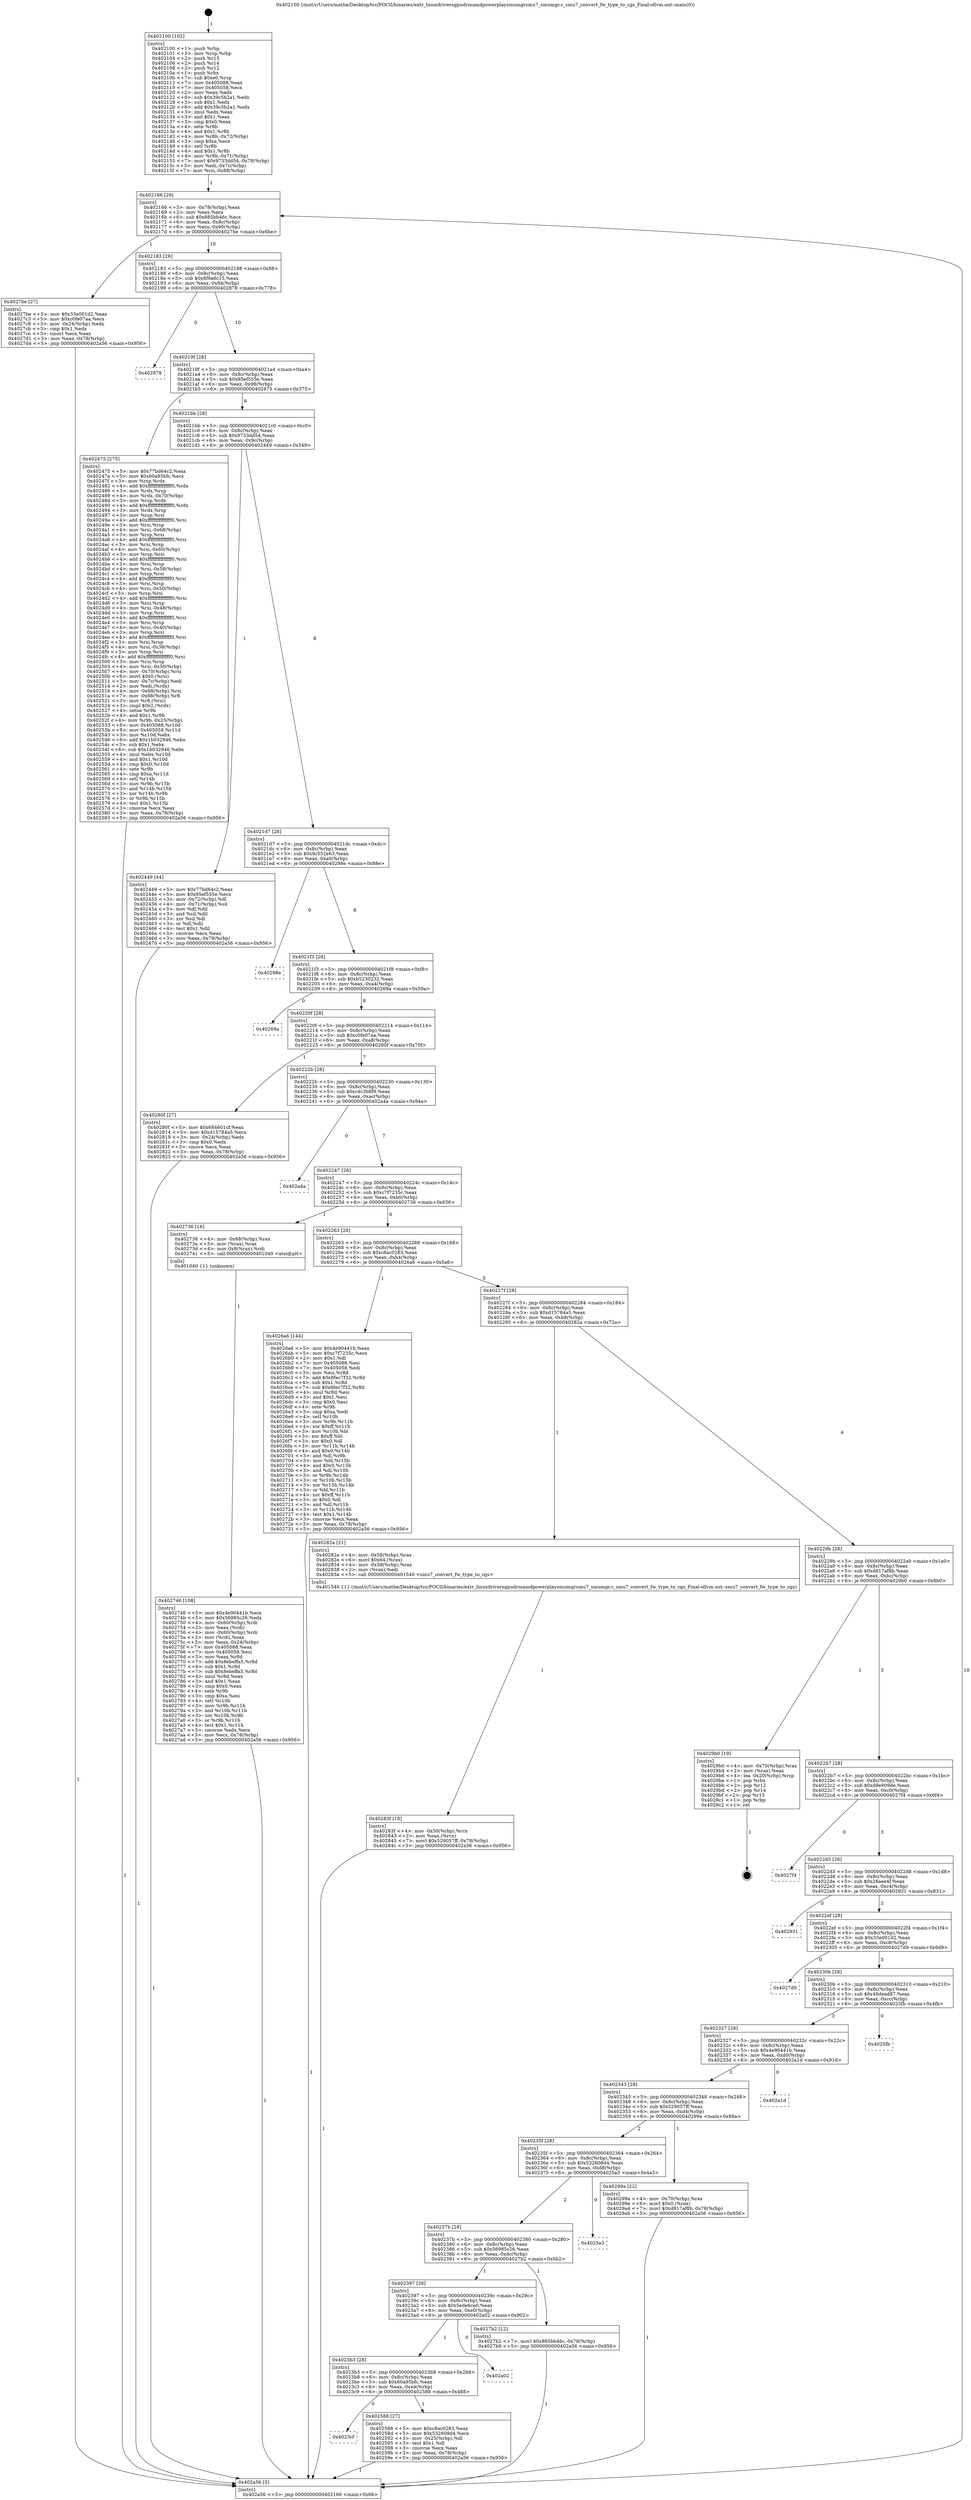 digraph "0x402100" {
  label = "0x402100 (/mnt/c/Users/mathe/Desktop/tcc/POCII/binaries/extr_linuxdriversgpudrmamdpowerplaysmumgrsmu7_smumgr.c_smu7_convert_fw_type_to_cgs_Final-ollvm.out::main(0))"
  labelloc = "t"
  node[shape=record]

  Entry [label="",width=0.3,height=0.3,shape=circle,fillcolor=black,style=filled]
  "0x402166" [label="{
     0x402166 [29]\l
     | [instrs]\l
     &nbsp;&nbsp;0x402166 \<+3\>: mov -0x78(%rbp),%eax\l
     &nbsp;&nbsp;0x402169 \<+2\>: mov %eax,%ecx\l
     &nbsp;&nbsp;0x40216b \<+6\>: sub $0x885bb46c,%ecx\l
     &nbsp;&nbsp;0x402171 \<+6\>: mov %eax,-0x8c(%rbp)\l
     &nbsp;&nbsp;0x402177 \<+6\>: mov %ecx,-0x90(%rbp)\l
     &nbsp;&nbsp;0x40217d \<+6\>: je 00000000004027be \<main+0x6be\>\l
  }"]
  "0x4027be" [label="{
     0x4027be [27]\l
     | [instrs]\l
     &nbsp;&nbsp;0x4027be \<+5\>: mov $0x33e001d2,%eax\l
     &nbsp;&nbsp;0x4027c3 \<+5\>: mov $0xc0fe07aa,%ecx\l
     &nbsp;&nbsp;0x4027c8 \<+3\>: mov -0x24(%rbp),%edx\l
     &nbsp;&nbsp;0x4027cb \<+3\>: cmp $0x1,%edx\l
     &nbsp;&nbsp;0x4027ce \<+3\>: cmovl %ecx,%eax\l
     &nbsp;&nbsp;0x4027d1 \<+3\>: mov %eax,-0x78(%rbp)\l
     &nbsp;&nbsp;0x4027d4 \<+5\>: jmp 0000000000402a56 \<main+0x956\>\l
  }"]
  "0x402183" [label="{
     0x402183 [28]\l
     | [instrs]\l
     &nbsp;&nbsp;0x402183 \<+5\>: jmp 0000000000402188 \<main+0x88\>\l
     &nbsp;&nbsp;0x402188 \<+6\>: mov -0x8c(%rbp),%eax\l
     &nbsp;&nbsp;0x40218e \<+5\>: sub $0x8f9a6c15,%eax\l
     &nbsp;&nbsp;0x402193 \<+6\>: mov %eax,-0x94(%rbp)\l
     &nbsp;&nbsp;0x402199 \<+6\>: je 0000000000402878 \<main+0x778\>\l
  }"]
  Exit [label="",width=0.3,height=0.3,shape=circle,fillcolor=black,style=filled,peripheries=2]
  "0x402878" [label="{
     0x402878\l
  }", style=dashed]
  "0x40219f" [label="{
     0x40219f [28]\l
     | [instrs]\l
     &nbsp;&nbsp;0x40219f \<+5\>: jmp 00000000004021a4 \<main+0xa4\>\l
     &nbsp;&nbsp;0x4021a4 \<+6\>: mov -0x8c(%rbp),%eax\l
     &nbsp;&nbsp;0x4021aa \<+5\>: sub $0x95ef555e,%eax\l
     &nbsp;&nbsp;0x4021af \<+6\>: mov %eax,-0x98(%rbp)\l
     &nbsp;&nbsp;0x4021b5 \<+6\>: je 0000000000402475 \<main+0x375\>\l
  }"]
  "0x40283f" [label="{
     0x40283f [18]\l
     | [instrs]\l
     &nbsp;&nbsp;0x40283f \<+4\>: mov -0x50(%rbp),%rcx\l
     &nbsp;&nbsp;0x402843 \<+2\>: mov %eax,(%rcx)\l
     &nbsp;&nbsp;0x402845 \<+7\>: movl $0x529057ff,-0x78(%rbp)\l
     &nbsp;&nbsp;0x40284c \<+5\>: jmp 0000000000402a56 \<main+0x956\>\l
  }"]
  "0x402475" [label="{
     0x402475 [275]\l
     | [instrs]\l
     &nbsp;&nbsp;0x402475 \<+5\>: mov $0x77bd64c2,%eax\l
     &nbsp;&nbsp;0x40247a \<+5\>: mov $0x60a95bfc,%ecx\l
     &nbsp;&nbsp;0x40247f \<+3\>: mov %rsp,%rdx\l
     &nbsp;&nbsp;0x402482 \<+4\>: add $0xfffffffffffffff0,%rdx\l
     &nbsp;&nbsp;0x402486 \<+3\>: mov %rdx,%rsp\l
     &nbsp;&nbsp;0x402489 \<+4\>: mov %rdx,-0x70(%rbp)\l
     &nbsp;&nbsp;0x40248d \<+3\>: mov %rsp,%rdx\l
     &nbsp;&nbsp;0x402490 \<+4\>: add $0xfffffffffffffff0,%rdx\l
     &nbsp;&nbsp;0x402494 \<+3\>: mov %rdx,%rsp\l
     &nbsp;&nbsp;0x402497 \<+3\>: mov %rsp,%rsi\l
     &nbsp;&nbsp;0x40249a \<+4\>: add $0xfffffffffffffff0,%rsi\l
     &nbsp;&nbsp;0x40249e \<+3\>: mov %rsi,%rsp\l
     &nbsp;&nbsp;0x4024a1 \<+4\>: mov %rsi,-0x68(%rbp)\l
     &nbsp;&nbsp;0x4024a5 \<+3\>: mov %rsp,%rsi\l
     &nbsp;&nbsp;0x4024a8 \<+4\>: add $0xfffffffffffffff0,%rsi\l
     &nbsp;&nbsp;0x4024ac \<+3\>: mov %rsi,%rsp\l
     &nbsp;&nbsp;0x4024af \<+4\>: mov %rsi,-0x60(%rbp)\l
     &nbsp;&nbsp;0x4024b3 \<+3\>: mov %rsp,%rsi\l
     &nbsp;&nbsp;0x4024b6 \<+4\>: add $0xfffffffffffffff0,%rsi\l
     &nbsp;&nbsp;0x4024ba \<+3\>: mov %rsi,%rsp\l
     &nbsp;&nbsp;0x4024bd \<+4\>: mov %rsi,-0x58(%rbp)\l
     &nbsp;&nbsp;0x4024c1 \<+3\>: mov %rsp,%rsi\l
     &nbsp;&nbsp;0x4024c4 \<+4\>: add $0xfffffffffffffff0,%rsi\l
     &nbsp;&nbsp;0x4024c8 \<+3\>: mov %rsi,%rsp\l
     &nbsp;&nbsp;0x4024cb \<+4\>: mov %rsi,-0x50(%rbp)\l
     &nbsp;&nbsp;0x4024cf \<+3\>: mov %rsp,%rsi\l
     &nbsp;&nbsp;0x4024d2 \<+4\>: add $0xfffffffffffffff0,%rsi\l
     &nbsp;&nbsp;0x4024d6 \<+3\>: mov %rsi,%rsp\l
     &nbsp;&nbsp;0x4024d9 \<+4\>: mov %rsi,-0x48(%rbp)\l
     &nbsp;&nbsp;0x4024dd \<+3\>: mov %rsp,%rsi\l
     &nbsp;&nbsp;0x4024e0 \<+4\>: add $0xfffffffffffffff0,%rsi\l
     &nbsp;&nbsp;0x4024e4 \<+3\>: mov %rsi,%rsp\l
     &nbsp;&nbsp;0x4024e7 \<+4\>: mov %rsi,-0x40(%rbp)\l
     &nbsp;&nbsp;0x4024eb \<+3\>: mov %rsp,%rsi\l
     &nbsp;&nbsp;0x4024ee \<+4\>: add $0xfffffffffffffff0,%rsi\l
     &nbsp;&nbsp;0x4024f2 \<+3\>: mov %rsi,%rsp\l
     &nbsp;&nbsp;0x4024f5 \<+4\>: mov %rsi,-0x38(%rbp)\l
     &nbsp;&nbsp;0x4024f9 \<+3\>: mov %rsp,%rsi\l
     &nbsp;&nbsp;0x4024fc \<+4\>: add $0xfffffffffffffff0,%rsi\l
     &nbsp;&nbsp;0x402500 \<+3\>: mov %rsi,%rsp\l
     &nbsp;&nbsp;0x402503 \<+4\>: mov %rsi,-0x30(%rbp)\l
     &nbsp;&nbsp;0x402507 \<+4\>: mov -0x70(%rbp),%rsi\l
     &nbsp;&nbsp;0x40250b \<+6\>: movl $0x0,(%rsi)\l
     &nbsp;&nbsp;0x402511 \<+3\>: mov -0x7c(%rbp),%edi\l
     &nbsp;&nbsp;0x402514 \<+2\>: mov %edi,(%rdx)\l
     &nbsp;&nbsp;0x402516 \<+4\>: mov -0x68(%rbp),%rsi\l
     &nbsp;&nbsp;0x40251a \<+7\>: mov -0x88(%rbp),%r8\l
     &nbsp;&nbsp;0x402521 \<+3\>: mov %r8,(%rsi)\l
     &nbsp;&nbsp;0x402524 \<+3\>: cmpl $0x2,(%rdx)\l
     &nbsp;&nbsp;0x402527 \<+4\>: setne %r9b\l
     &nbsp;&nbsp;0x40252b \<+4\>: and $0x1,%r9b\l
     &nbsp;&nbsp;0x40252f \<+4\>: mov %r9b,-0x25(%rbp)\l
     &nbsp;&nbsp;0x402533 \<+8\>: mov 0x405088,%r10d\l
     &nbsp;&nbsp;0x40253b \<+8\>: mov 0x405058,%r11d\l
     &nbsp;&nbsp;0x402543 \<+3\>: mov %r10d,%ebx\l
     &nbsp;&nbsp;0x402546 \<+6\>: add $0x1b032946,%ebx\l
     &nbsp;&nbsp;0x40254c \<+3\>: sub $0x1,%ebx\l
     &nbsp;&nbsp;0x40254f \<+6\>: sub $0x1b032946,%ebx\l
     &nbsp;&nbsp;0x402555 \<+4\>: imul %ebx,%r10d\l
     &nbsp;&nbsp;0x402559 \<+4\>: and $0x1,%r10d\l
     &nbsp;&nbsp;0x40255d \<+4\>: cmp $0x0,%r10d\l
     &nbsp;&nbsp;0x402561 \<+4\>: sete %r9b\l
     &nbsp;&nbsp;0x402565 \<+4\>: cmp $0xa,%r11d\l
     &nbsp;&nbsp;0x402569 \<+4\>: setl %r14b\l
     &nbsp;&nbsp;0x40256d \<+3\>: mov %r9b,%r15b\l
     &nbsp;&nbsp;0x402570 \<+3\>: and %r14b,%r15b\l
     &nbsp;&nbsp;0x402573 \<+3\>: xor %r14b,%r9b\l
     &nbsp;&nbsp;0x402576 \<+3\>: or %r9b,%r15b\l
     &nbsp;&nbsp;0x402579 \<+4\>: test $0x1,%r15b\l
     &nbsp;&nbsp;0x40257d \<+3\>: cmovne %ecx,%eax\l
     &nbsp;&nbsp;0x402580 \<+3\>: mov %eax,-0x78(%rbp)\l
     &nbsp;&nbsp;0x402583 \<+5\>: jmp 0000000000402a56 \<main+0x956\>\l
  }"]
  "0x4021bb" [label="{
     0x4021bb [28]\l
     | [instrs]\l
     &nbsp;&nbsp;0x4021bb \<+5\>: jmp 00000000004021c0 \<main+0xc0\>\l
     &nbsp;&nbsp;0x4021c0 \<+6\>: mov -0x8c(%rbp),%eax\l
     &nbsp;&nbsp;0x4021c6 \<+5\>: sub $0x9733dd54,%eax\l
     &nbsp;&nbsp;0x4021cb \<+6\>: mov %eax,-0x9c(%rbp)\l
     &nbsp;&nbsp;0x4021d1 \<+6\>: je 0000000000402449 \<main+0x349\>\l
  }"]
  "0x402746" [label="{
     0x402746 [108]\l
     | [instrs]\l
     &nbsp;&nbsp;0x402746 \<+5\>: mov $0x4e90441b,%ecx\l
     &nbsp;&nbsp;0x40274b \<+5\>: mov $0x56985c26,%edx\l
     &nbsp;&nbsp;0x402750 \<+4\>: mov -0x60(%rbp),%rdi\l
     &nbsp;&nbsp;0x402754 \<+2\>: mov %eax,(%rdi)\l
     &nbsp;&nbsp;0x402756 \<+4\>: mov -0x60(%rbp),%rdi\l
     &nbsp;&nbsp;0x40275a \<+2\>: mov (%rdi),%eax\l
     &nbsp;&nbsp;0x40275c \<+3\>: mov %eax,-0x24(%rbp)\l
     &nbsp;&nbsp;0x40275f \<+7\>: mov 0x405088,%eax\l
     &nbsp;&nbsp;0x402766 \<+7\>: mov 0x405058,%esi\l
     &nbsp;&nbsp;0x40276d \<+3\>: mov %eax,%r8d\l
     &nbsp;&nbsp;0x402770 \<+7\>: add $0x8ebeffa5,%r8d\l
     &nbsp;&nbsp;0x402777 \<+4\>: sub $0x1,%r8d\l
     &nbsp;&nbsp;0x40277b \<+7\>: sub $0x8ebeffa5,%r8d\l
     &nbsp;&nbsp;0x402782 \<+4\>: imul %r8d,%eax\l
     &nbsp;&nbsp;0x402786 \<+3\>: and $0x1,%eax\l
     &nbsp;&nbsp;0x402789 \<+3\>: cmp $0x0,%eax\l
     &nbsp;&nbsp;0x40278c \<+4\>: sete %r9b\l
     &nbsp;&nbsp;0x402790 \<+3\>: cmp $0xa,%esi\l
     &nbsp;&nbsp;0x402793 \<+4\>: setl %r10b\l
     &nbsp;&nbsp;0x402797 \<+3\>: mov %r9b,%r11b\l
     &nbsp;&nbsp;0x40279a \<+3\>: and %r10b,%r11b\l
     &nbsp;&nbsp;0x40279d \<+3\>: xor %r10b,%r9b\l
     &nbsp;&nbsp;0x4027a0 \<+3\>: or %r9b,%r11b\l
     &nbsp;&nbsp;0x4027a3 \<+4\>: test $0x1,%r11b\l
     &nbsp;&nbsp;0x4027a7 \<+3\>: cmovne %edx,%ecx\l
     &nbsp;&nbsp;0x4027aa \<+3\>: mov %ecx,-0x78(%rbp)\l
     &nbsp;&nbsp;0x4027ad \<+5\>: jmp 0000000000402a56 \<main+0x956\>\l
  }"]
  "0x402449" [label="{
     0x402449 [44]\l
     | [instrs]\l
     &nbsp;&nbsp;0x402449 \<+5\>: mov $0x77bd64c2,%eax\l
     &nbsp;&nbsp;0x40244e \<+5\>: mov $0x95ef555e,%ecx\l
     &nbsp;&nbsp;0x402453 \<+3\>: mov -0x72(%rbp),%dl\l
     &nbsp;&nbsp;0x402456 \<+4\>: mov -0x71(%rbp),%sil\l
     &nbsp;&nbsp;0x40245a \<+3\>: mov %dl,%dil\l
     &nbsp;&nbsp;0x40245d \<+3\>: and %sil,%dil\l
     &nbsp;&nbsp;0x402460 \<+3\>: xor %sil,%dl\l
     &nbsp;&nbsp;0x402463 \<+3\>: or %dl,%dil\l
     &nbsp;&nbsp;0x402466 \<+4\>: test $0x1,%dil\l
     &nbsp;&nbsp;0x40246a \<+3\>: cmovne %ecx,%eax\l
     &nbsp;&nbsp;0x40246d \<+3\>: mov %eax,-0x78(%rbp)\l
     &nbsp;&nbsp;0x402470 \<+5\>: jmp 0000000000402a56 \<main+0x956\>\l
  }"]
  "0x4021d7" [label="{
     0x4021d7 [28]\l
     | [instrs]\l
     &nbsp;&nbsp;0x4021d7 \<+5\>: jmp 00000000004021dc \<main+0xdc\>\l
     &nbsp;&nbsp;0x4021dc \<+6\>: mov -0x8c(%rbp),%eax\l
     &nbsp;&nbsp;0x4021e2 \<+5\>: sub $0x9c552e63,%eax\l
     &nbsp;&nbsp;0x4021e7 \<+6\>: mov %eax,-0xa0(%rbp)\l
     &nbsp;&nbsp;0x4021ed \<+6\>: je 000000000040298e \<main+0x88e\>\l
  }"]
  "0x402a56" [label="{
     0x402a56 [5]\l
     | [instrs]\l
     &nbsp;&nbsp;0x402a56 \<+5\>: jmp 0000000000402166 \<main+0x66\>\l
  }"]
  "0x402100" [label="{
     0x402100 [102]\l
     | [instrs]\l
     &nbsp;&nbsp;0x402100 \<+1\>: push %rbp\l
     &nbsp;&nbsp;0x402101 \<+3\>: mov %rsp,%rbp\l
     &nbsp;&nbsp;0x402104 \<+2\>: push %r15\l
     &nbsp;&nbsp;0x402106 \<+2\>: push %r14\l
     &nbsp;&nbsp;0x402108 \<+2\>: push %r12\l
     &nbsp;&nbsp;0x40210a \<+1\>: push %rbx\l
     &nbsp;&nbsp;0x40210b \<+7\>: sub $0xe0,%rsp\l
     &nbsp;&nbsp;0x402112 \<+7\>: mov 0x405088,%eax\l
     &nbsp;&nbsp;0x402119 \<+7\>: mov 0x405058,%ecx\l
     &nbsp;&nbsp;0x402120 \<+2\>: mov %eax,%edx\l
     &nbsp;&nbsp;0x402122 \<+6\>: sub $0x39c5b2a1,%edx\l
     &nbsp;&nbsp;0x402128 \<+3\>: sub $0x1,%edx\l
     &nbsp;&nbsp;0x40212b \<+6\>: add $0x39c5b2a1,%edx\l
     &nbsp;&nbsp;0x402131 \<+3\>: imul %edx,%eax\l
     &nbsp;&nbsp;0x402134 \<+3\>: and $0x1,%eax\l
     &nbsp;&nbsp;0x402137 \<+3\>: cmp $0x0,%eax\l
     &nbsp;&nbsp;0x40213a \<+4\>: sete %r8b\l
     &nbsp;&nbsp;0x40213e \<+4\>: and $0x1,%r8b\l
     &nbsp;&nbsp;0x402142 \<+4\>: mov %r8b,-0x72(%rbp)\l
     &nbsp;&nbsp;0x402146 \<+3\>: cmp $0xa,%ecx\l
     &nbsp;&nbsp;0x402149 \<+4\>: setl %r8b\l
     &nbsp;&nbsp;0x40214d \<+4\>: and $0x1,%r8b\l
     &nbsp;&nbsp;0x402151 \<+4\>: mov %r8b,-0x71(%rbp)\l
     &nbsp;&nbsp;0x402155 \<+7\>: movl $0x9733dd54,-0x78(%rbp)\l
     &nbsp;&nbsp;0x40215c \<+3\>: mov %edi,-0x7c(%rbp)\l
     &nbsp;&nbsp;0x40215f \<+7\>: mov %rsi,-0x88(%rbp)\l
  }"]
  "0x4023cf" [label="{
     0x4023cf\l
  }", style=dashed]
  "0x402588" [label="{
     0x402588 [27]\l
     | [instrs]\l
     &nbsp;&nbsp;0x402588 \<+5\>: mov $0xc8ac0283,%eax\l
     &nbsp;&nbsp;0x40258d \<+5\>: mov $0x532608d4,%ecx\l
     &nbsp;&nbsp;0x402592 \<+3\>: mov -0x25(%rbp),%dl\l
     &nbsp;&nbsp;0x402595 \<+3\>: test $0x1,%dl\l
     &nbsp;&nbsp;0x402598 \<+3\>: cmovne %ecx,%eax\l
     &nbsp;&nbsp;0x40259b \<+3\>: mov %eax,-0x78(%rbp)\l
     &nbsp;&nbsp;0x40259e \<+5\>: jmp 0000000000402a56 \<main+0x956\>\l
  }"]
  "0x40298e" [label="{
     0x40298e\l
  }", style=dashed]
  "0x4021f3" [label="{
     0x4021f3 [28]\l
     | [instrs]\l
     &nbsp;&nbsp;0x4021f3 \<+5\>: jmp 00000000004021f8 \<main+0xf8\>\l
     &nbsp;&nbsp;0x4021f8 \<+6\>: mov -0x8c(%rbp),%eax\l
     &nbsp;&nbsp;0x4021fe \<+5\>: sub $0xb5230232,%eax\l
     &nbsp;&nbsp;0x402203 \<+6\>: mov %eax,-0xa4(%rbp)\l
     &nbsp;&nbsp;0x402209 \<+6\>: je 000000000040269a \<main+0x59a\>\l
  }"]
  "0x4023b3" [label="{
     0x4023b3 [28]\l
     | [instrs]\l
     &nbsp;&nbsp;0x4023b3 \<+5\>: jmp 00000000004023b8 \<main+0x2b8\>\l
     &nbsp;&nbsp;0x4023b8 \<+6\>: mov -0x8c(%rbp),%eax\l
     &nbsp;&nbsp;0x4023be \<+5\>: sub $0x60a95bfc,%eax\l
     &nbsp;&nbsp;0x4023c3 \<+6\>: mov %eax,-0xe4(%rbp)\l
     &nbsp;&nbsp;0x4023c9 \<+6\>: je 0000000000402588 \<main+0x488\>\l
  }"]
  "0x40269a" [label="{
     0x40269a\l
  }", style=dashed]
  "0x40220f" [label="{
     0x40220f [28]\l
     | [instrs]\l
     &nbsp;&nbsp;0x40220f \<+5\>: jmp 0000000000402214 \<main+0x114\>\l
     &nbsp;&nbsp;0x402214 \<+6\>: mov -0x8c(%rbp),%eax\l
     &nbsp;&nbsp;0x40221a \<+5\>: sub $0xc0fe07aa,%eax\l
     &nbsp;&nbsp;0x40221f \<+6\>: mov %eax,-0xa8(%rbp)\l
     &nbsp;&nbsp;0x402225 \<+6\>: je 000000000040280f \<main+0x70f\>\l
  }"]
  "0x402a02" [label="{
     0x402a02\l
  }", style=dashed]
  "0x40280f" [label="{
     0x40280f [27]\l
     | [instrs]\l
     &nbsp;&nbsp;0x40280f \<+5\>: mov $0x684601cf,%eax\l
     &nbsp;&nbsp;0x402814 \<+5\>: mov $0xd15784a5,%ecx\l
     &nbsp;&nbsp;0x402819 \<+3\>: mov -0x24(%rbp),%edx\l
     &nbsp;&nbsp;0x40281c \<+3\>: cmp $0x0,%edx\l
     &nbsp;&nbsp;0x40281f \<+3\>: cmove %ecx,%eax\l
     &nbsp;&nbsp;0x402822 \<+3\>: mov %eax,-0x78(%rbp)\l
     &nbsp;&nbsp;0x402825 \<+5\>: jmp 0000000000402a56 \<main+0x956\>\l
  }"]
  "0x40222b" [label="{
     0x40222b [28]\l
     | [instrs]\l
     &nbsp;&nbsp;0x40222b \<+5\>: jmp 0000000000402230 \<main+0x130\>\l
     &nbsp;&nbsp;0x402230 \<+6\>: mov -0x8c(%rbp),%eax\l
     &nbsp;&nbsp;0x402236 \<+5\>: sub $0xc4c3b8f9,%eax\l
     &nbsp;&nbsp;0x40223b \<+6\>: mov %eax,-0xac(%rbp)\l
     &nbsp;&nbsp;0x402241 \<+6\>: je 0000000000402a4a \<main+0x94a\>\l
  }"]
  "0x402397" [label="{
     0x402397 [28]\l
     | [instrs]\l
     &nbsp;&nbsp;0x402397 \<+5\>: jmp 000000000040239c \<main+0x29c\>\l
     &nbsp;&nbsp;0x40239c \<+6\>: mov -0x8c(%rbp),%eax\l
     &nbsp;&nbsp;0x4023a2 \<+5\>: sub $0x5ede6ce0,%eax\l
     &nbsp;&nbsp;0x4023a7 \<+6\>: mov %eax,-0xe0(%rbp)\l
     &nbsp;&nbsp;0x4023ad \<+6\>: je 0000000000402a02 \<main+0x902\>\l
  }"]
  "0x402a4a" [label="{
     0x402a4a\l
  }", style=dashed]
  "0x402247" [label="{
     0x402247 [28]\l
     | [instrs]\l
     &nbsp;&nbsp;0x402247 \<+5\>: jmp 000000000040224c \<main+0x14c\>\l
     &nbsp;&nbsp;0x40224c \<+6\>: mov -0x8c(%rbp),%eax\l
     &nbsp;&nbsp;0x402252 \<+5\>: sub $0xc7f7235c,%eax\l
     &nbsp;&nbsp;0x402257 \<+6\>: mov %eax,-0xb0(%rbp)\l
     &nbsp;&nbsp;0x40225d \<+6\>: je 0000000000402736 \<main+0x636\>\l
  }"]
  "0x4027b2" [label="{
     0x4027b2 [12]\l
     | [instrs]\l
     &nbsp;&nbsp;0x4027b2 \<+7\>: movl $0x885bb46c,-0x78(%rbp)\l
     &nbsp;&nbsp;0x4027b9 \<+5\>: jmp 0000000000402a56 \<main+0x956\>\l
  }"]
  "0x402736" [label="{
     0x402736 [16]\l
     | [instrs]\l
     &nbsp;&nbsp;0x402736 \<+4\>: mov -0x68(%rbp),%rax\l
     &nbsp;&nbsp;0x40273a \<+3\>: mov (%rax),%rax\l
     &nbsp;&nbsp;0x40273d \<+4\>: mov 0x8(%rax),%rdi\l
     &nbsp;&nbsp;0x402741 \<+5\>: call 0000000000401040 \<atoi@plt\>\l
     | [calls]\l
     &nbsp;&nbsp;0x401040 \{1\} (unknown)\l
  }"]
  "0x402263" [label="{
     0x402263 [28]\l
     | [instrs]\l
     &nbsp;&nbsp;0x402263 \<+5\>: jmp 0000000000402268 \<main+0x168\>\l
     &nbsp;&nbsp;0x402268 \<+6\>: mov -0x8c(%rbp),%eax\l
     &nbsp;&nbsp;0x40226e \<+5\>: sub $0xc8ac0283,%eax\l
     &nbsp;&nbsp;0x402273 \<+6\>: mov %eax,-0xb4(%rbp)\l
     &nbsp;&nbsp;0x402279 \<+6\>: je 00000000004026a6 \<main+0x5a6\>\l
  }"]
  "0x40237b" [label="{
     0x40237b [28]\l
     | [instrs]\l
     &nbsp;&nbsp;0x40237b \<+5\>: jmp 0000000000402380 \<main+0x280\>\l
     &nbsp;&nbsp;0x402380 \<+6\>: mov -0x8c(%rbp),%eax\l
     &nbsp;&nbsp;0x402386 \<+5\>: sub $0x56985c26,%eax\l
     &nbsp;&nbsp;0x40238b \<+6\>: mov %eax,-0xdc(%rbp)\l
     &nbsp;&nbsp;0x402391 \<+6\>: je 00000000004027b2 \<main+0x6b2\>\l
  }"]
  "0x4026a6" [label="{
     0x4026a6 [144]\l
     | [instrs]\l
     &nbsp;&nbsp;0x4026a6 \<+5\>: mov $0x4e90441b,%eax\l
     &nbsp;&nbsp;0x4026ab \<+5\>: mov $0xc7f7235c,%ecx\l
     &nbsp;&nbsp;0x4026b0 \<+2\>: mov $0x1,%dl\l
     &nbsp;&nbsp;0x4026b2 \<+7\>: mov 0x405088,%esi\l
     &nbsp;&nbsp;0x4026b9 \<+7\>: mov 0x405058,%edi\l
     &nbsp;&nbsp;0x4026c0 \<+3\>: mov %esi,%r8d\l
     &nbsp;&nbsp;0x4026c3 \<+7\>: add $0x8fec7f32,%r8d\l
     &nbsp;&nbsp;0x4026ca \<+4\>: sub $0x1,%r8d\l
     &nbsp;&nbsp;0x4026ce \<+7\>: sub $0x8fec7f32,%r8d\l
     &nbsp;&nbsp;0x4026d5 \<+4\>: imul %r8d,%esi\l
     &nbsp;&nbsp;0x4026d9 \<+3\>: and $0x1,%esi\l
     &nbsp;&nbsp;0x4026dc \<+3\>: cmp $0x0,%esi\l
     &nbsp;&nbsp;0x4026df \<+4\>: sete %r9b\l
     &nbsp;&nbsp;0x4026e3 \<+3\>: cmp $0xa,%edi\l
     &nbsp;&nbsp;0x4026e6 \<+4\>: setl %r10b\l
     &nbsp;&nbsp;0x4026ea \<+3\>: mov %r9b,%r11b\l
     &nbsp;&nbsp;0x4026ed \<+4\>: xor $0xff,%r11b\l
     &nbsp;&nbsp;0x4026f1 \<+3\>: mov %r10b,%bl\l
     &nbsp;&nbsp;0x4026f4 \<+3\>: xor $0xff,%bl\l
     &nbsp;&nbsp;0x4026f7 \<+3\>: xor $0x0,%dl\l
     &nbsp;&nbsp;0x4026fa \<+3\>: mov %r11b,%r14b\l
     &nbsp;&nbsp;0x4026fd \<+4\>: and $0x0,%r14b\l
     &nbsp;&nbsp;0x402701 \<+3\>: and %dl,%r9b\l
     &nbsp;&nbsp;0x402704 \<+3\>: mov %bl,%r15b\l
     &nbsp;&nbsp;0x402707 \<+4\>: and $0x0,%r15b\l
     &nbsp;&nbsp;0x40270b \<+3\>: and %dl,%r10b\l
     &nbsp;&nbsp;0x40270e \<+3\>: or %r9b,%r14b\l
     &nbsp;&nbsp;0x402711 \<+3\>: or %r10b,%r15b\l
     &nbsp;&nbsp;0x402714 \<+3\>: xor %r15b,%r14b\l
     &nbsp;&nbsp;0x402717 \<+3\>: or %bl,%r11b\l
     &nbsp;&nbsp;0x40271a \<+4\>: xor $0xff,%r11b\l
     &nbsp;&nbsp;0x40271e \<+3\>: or $0x0,%dl\l
     &nbsp;&nbsp;0x402721 \<+3\>: and %dl,%r11b\l
     &nbsp;&nbsp;0x402724 \<+3\>: or %r11b,%r14b\l
     &nbsp;&nbsp;0x402727 \<+4\>: test $0x1,%r14b\l
     &nbsp;&nbsp;0x40272b \<+3\>: cmovne %ecx,%eax\l
     &nbsp;&nbsp;0x40272e \<+3\>: mov %eax,-0x78(%rbp)\l
     &nbsp;&nbsp;0x402731 \<+5\>: jmp 0000000000402a56 \<main+0x956\>\l
  }"]
  "0x40227f" [label="{
     0x40227f [28]\l
     | [instrs]\l
     &nbsp;&nbsp;0x40227f \<+5\>: jmp 0000000000402284 \<main+0x184\>\l
     &nbsp;&nbsp;0x402284 \<+6\>: mov -0x8c(%rbp),%eax\l
     &nbsp;&nbsp;0x40228a \<+5\>: sub $0xd15784a5,%eax\l
     &nbsp;&nbsp;0x40228f \<+6\>: mov %eax,-0xb8(%rbp)\l
     &nbsp;&nbsp;0x402295 \<+6\>: je 000000000040282a \<main+0x72a\>\l
  }"]
  "0x4025a3" [label="{
     0x4025a3\l
  }", style=dashed]
  "0x40282a" [label="{
     0x40282a [21]\l
     | [instrs]\l
     &nbsp;&nbsp;0x40282a \<+4\>: mov -0x58(%rbp),%rax\l
     &nbsp;&nbsp;0x40282e \<+6\>: movl $0x64,(%rax)\l
     &nbsp;&nbsp;0x402834 \<+4\>: mov -0x58(%rbp),%rax\l
     &nbsp;&nbsp;0x402838 \<+2\>: mov (%rax),%edi\l
     &nbsp;&nbsp;0x40283a \<+5\>: call 0000000000401540 \<smu7_convert_fw_type_to_cgs\>\l
     | [calls]\l
     &nbsp;&nbsp;0x401540 \{1\} (/mnt/c/Users/mathe/Desktop/tcc/POCII/binaries/extr_linuxdriversgpudrmamdpowerplaysmumgrsmu7_smumgr.c_smu7_convert_fw_type_to_cgs_Final-ollvm.out::smu7_convert_fw_type_to_cgs)\l
  }"]
  "0x40229b" [label="{
     0x40229b [28]\l
     | [instrs]\l
     &nbsp;&nbsp;0x40229b \<+5\>: jmp 00000000004022a0 \<main+0x1a0\>\l
     &nbsp;&nbsp;0x4022a0 \<+6\>: mov -0x8c(%rbp),%eax\l
     &nbsp;&nbsp;0x4022a6 \<+5\>: sub $0xd817af8b,%eax\l
     &nbsp;&nbsp;0x4022ab \<+6\>: mov %eax,-0xbc(%rbp)\l
     &nbsp;&nbsp;0x4022b1 \<+6\>: je 00000000004029b0 \<main+0x8b0\>\l
  }"]
  "0x40235f" [label="{
     0x40235f [28]\l
     | [instrs]\l
     &nbsp;&nbsp;0x40235f \<+5\>: jmp 0000000000402364 \<main+0x264\>\l
     &nbsp;&nbsp;0x402364 \<+6\>: mov -0x8c(%rbp),%eax\l
     &nbsp;&nbsp;0x40236a \<+5\>: sub $0x532608d4,%eax\l
     &nbsp;&nbsp;0x40236f \<+6\>: mov %eax,-0xd8(%rbp)\l
     &nbsp;&nbsp;0x402375 \<+6\>: je 00000000004025a3 \<main+0x4a3\>\l
  }"]
  "0x4029b0" [label="{
     0x4029b0 [19]\l
     | [instrs]\l
     &nbsp;&nbsp;0x4029b0 \<+4\>: mov -0x70(%rbp),%rax\l
     &nbsp;&nbsp;0x4029b4 \<+2\>: mov (%rax),%eax\l
     &nbsp;&nbsp;0x4029b6 \<+4\>: lea -0x20(%rbp),%rsp\l
     &nbsp;&nbsp;0x4029ba \<+1\>: pop %rbx\l
     &nbsp;&nbsp;0x4029bb \<+2\>: pop %r12\l
     &nbsp;&nbsp;0x4029bd \<+2\>: pop %r14\l
     &nbsp;&nbsp;0x4029bf \<+2\>: pop %r15\l
     &nbsp;&nbsp;0x4029c1 \<+1\>: pop %rbp\l
     &nbsp;&nbsp;0x4029c2 \<+1\>: ret\l
  }"]
  "0x4022b7" [label="{
     0x4022b7 [28]\l
     | [instrs]\l
     &nbsp;&nbsp;0x4022b7 \<+5\>: jmp 00000000004022bc \<main+0x1bc\>\l
     &nbsp;&nbsp;0x4022bc \<+6\>: mov -0x8c(%rbp),%eax\l
     &nbsp;&nbsp;0x4022c2 \<+5\>: sub $0xd9e909de,%eax\l
     &nbsp;&nbsp;0x4022c7 \<+6\>: mov %eax,-0xc0(%rbp)\l
     &nbsp;&nbsp;0x4022cd \<+6\>: je 00000000004027f4 \<main+0x6f4\>\l
  }"]
  "0x40299a" [label="{
     0x40299a [22]\l
     | [instrs]\l
     &nbsp;&nbsp;0x40299a \<+4\>: mov -0x70(%rbp),%rax\l
     &nbsp;&nbsp;0x40299e \<+6\>: movl $0x0,(%rax)\l
     &nbsp;&nbsp;0x4029a4 \<+7\>: movl $0xd817af8b,-0x78(%rbp)\l
     &nbsp;&nbsp;0x4029ab \<+5\>: jmp 0000000000402a56 \<main+0x956\>\l
  }"]
  "0x4027f4" [label="{
     0x4027f4\l
  }", style=dashed]
  "0x4022d3" [label="{
     0x4022d3 [28]\l
     | [instrs]\l
     &nbsp;&nbsp;0x4022d3 \<+5\>: jmp 00000000004022d8 \<main+0x1d8\>\l
     &nbsp;&nbsp;0x4022d8 \<+6\>: mov -0x8c(%rbp),%eax\l
     &nbsp;&nbsp;0x4022de \<+5\>: sub $0x28aee4f,%eax\l
     &nbsp;&nbsp;0x4022e3 \<+6\>: mov %eax,-0xc4(%rbp)\l
     &nbsp;&nbsp;0x4022e9 \<+6\>: je 0000000000402931 \<main+0x831\>\l
  }"]
  "0x402343" [label="{
     0x402343 [28]\l
     | [instrs]\l
     &nbsp;&nbsp;0x402343 \<+5\>: jmp 0000000000402348 \<main+0x248\>\l
     &nbsp;&nbsp;0x402348 \<+6\>: mov -0x8c(%rbp),%eax\l
     &nbsp;&nbsp;0x40234e \<+5\>: sub $0x529057ff,%eax\l
     &nbsp;&nbsp;0x402353 \<+6\>: mov %eax,-0xd4(%rbp)\l
     &nbsp;&nbsp;0x402359 \<+6\>: je 000000000040299a \<main+0x89a\>\l
  }"]
  "0x402931" [label="{
     0x402931\l
  }", style=dashed]
  "0x4022ef" [label="{
     0x4022ef [28]\l
     | [instrs]\l
     &nbsp;&nbsp;0x4022ef \<+5\>: jmp 00000000004022f4 \<main+0x1f4\>\l
     &nbsp;&nbsp;0x4022f4 \<+6\>: mov -0x8c(%rbp),%eax\l
     &nbsp;&nbsp;0x4022fa \<+5\>: sub $0x33e001d2,%eax\l
     &nbsp;&nbsp;0x4022ff \<+6\>: mov %eax,-0xc8(%rbp)\l
     &nbsp;&nbsp;0x402305 \<+6\>: je 00000000004027d9 \<main+0x6d9\>\l
  }"]
  "0x402a1d" [label="{
     0x402a1d\l
  }", style=dashed]
  "0x4027d9" [label="{
     0x4027d9\l
  }", style=dashed]
  "0x40230b" [label="{
     0x40230b [28]\l
     | [instrs]\l
     &nbsp;&nbsp;0x40230b \<+5\>: jmp 0000000000402310 \<main+0x210\>\l
     &nbsp;&nbsp;0x402310 \<+6\>: mov -0x8c(%rbp),%eax\l
     &nbsp;&nbsp;0x402316 \<+5\>: sub $0x49dead87,%eax\l
     &nbsp;&nbsp;0x40231b \<+6\>: mov %eax,-0xcc(%rbp)\l
     &nbsp;&nbsp;0x402321 \<+6\>: je 00000000004025fb \<main+0x4fb\>\l
  }"]
  "0x402327" [label="{
     0x402327 [28]\l
     | [instrs]\l
     &nbsp;&nbsp;0x402327 \<+5\>: jmp 000000000040232c \<main+0x22c\>\l
     &nbsp;&nbsp;0x40232c \<+6\>: mov -0x8c(%rbp),%eax\l
     &nbsp;&nbsp;0x402332 \<+5\>: sub $0x4e90441b,%eax\l
     &nbsp;&nbsp;0x402337 \<+6\>: mov %eax,-0xd0(%rbp)\l
     &nbsp;&nbsp;0x40233d \<+6\>: je 0000000000402a1d \<main+0x91d\>\l
  }"]
  "0x4025fb" [label="{
     0x4025fb\l
  }", style=dashed]
  Entry -> "0x402100" [label=" 1"]
  "0x402166" -> "0x4027be" [label=" 1"]
  "0x402166" -> "0x402183" [label=" 10"]
  "0x4029b0" -> Exit [label=" 1"]
  "0x402183" -> "0x402878" [label=" 0"]
  "0x402183" -> "0x40219f" [label=" 10"]
  "0x40299a" -> "0x402a56" [label=" 1"]
  "0x40219f" -> "0x402475" [label=" 1"]
  "0x40219f" -> "0x4021bb" [label=" 9"]
  "0x40283f" -> "0x402a56" [label=" 1"]
  "0x4021bb" -> "0x402449" [label=" 1"]
  "0x4021bb" -> "0x4021d7" [label=" 8"]
  "0x402449" -> "0x402a56" [label=" 1"]
  "0x402100" -> "0x402166" [label=" 1"]
  "0x402a56" -> "0x402166" [label=" 10"]
  "0x40282a" -> "0x40283f" [label=" 1"]
  "0x402475" -> "0x402a56" [label=" 1"]
  "0x40280f" -> "0x402a56" [label=" 1"]
  "0x4021d7" -> "0x40298e" [label=" 0"]
  "0x4021d7" -> "0x4021f3" [label=" 8"]
  "0x4027be" -> "0x402a56" [label=" 1"]
  "0x4021f3" -> "0x40269a" [label=" 0"]
  "0x4021f3" -> "0x40220f" [label=" 8"]
  "0x402746" -> "0x402a56" [label=" 1"]
  "0x40220f" -> "0x40280f" [label=" 1"]
  "0x40220f" -> "0x40222b" [label=" 7"]
  "0x402736" -> "0x402746" [label=" 1"]
  "0x40222b" -> "0x402a4a" [label=" 0"]
  "0x40222b" -> "0x402247" [label=" 7"]
  "0x402588" -> "0x402a56" [label=" 1"]
  "0x402247" -> "0x402736" [label=" 1"]
  "0x402247" -> "0x402263" [label=" 6"]
  "0x4023b3" -> "0x4023cf" [label=" 0"]
  "0x402263" -> "0x4026a6" [label=" 1"]
  "0x402263" -> "0x40227f" [label=" 5"]
  "0x4027b2" -> "0x402a56" [label=" 1"]
  "0x40227f" -> "0x40282a" [label=" 1"]
  "0x40227f" -> "0x40229b" [label=" 4"]
  "0x402397" -> "0x4023b3" [label=" 1"]
  "0x40229b" -> "0x4029b0" [label=" 1"]
  "0x40229b" -> "0x4022b7" [label=" 3"]
  "0x4026a6" -> "0x402a56" [label=" 1"]
  "0x4022b7" -> "0x4027f4" [label=" 0"]
  "0x4022b7" -> "0x4022d3" [label=" 3"]
  "0x40237b" -> "0x402397" [label=" 1"]
  "0x4022d3" -> "0x402931" [label=" 0"]
  "0x4022d3" -> "0x4022ef" [label=" 3"]
  "0x4023b3" -> "0x402588" [label=" 1"]
  "0x4022ef" -> "0x4027d9" [label=" 0"]
  "0x4022ef" -> "0x40230b" [label=" 3"]
  "0x40235f" -> "0x40237b" [label=" 2"]
  "0x40230b" -> "0x4025fb" [label=" 0"]
  "0x40230b" -> "0x402327" [label=" 3"]
  "0x40235f" -> "0x4025a3" [label=" 0"]
  "0x402327" -> "0x402a1d" [label=" 0"]
  "0x402327" -> "0x402343" [label=" 3"]
  "0x40237b" -> "0x4027b2" [label=" 1"]
  "0x402343" -> "0x40299a" [label=" 1"]
  "0x402343" -> "0x40235f" [label=" 2"]
  "0x402397" -> "0x402a02" [label=" 0"]
}
